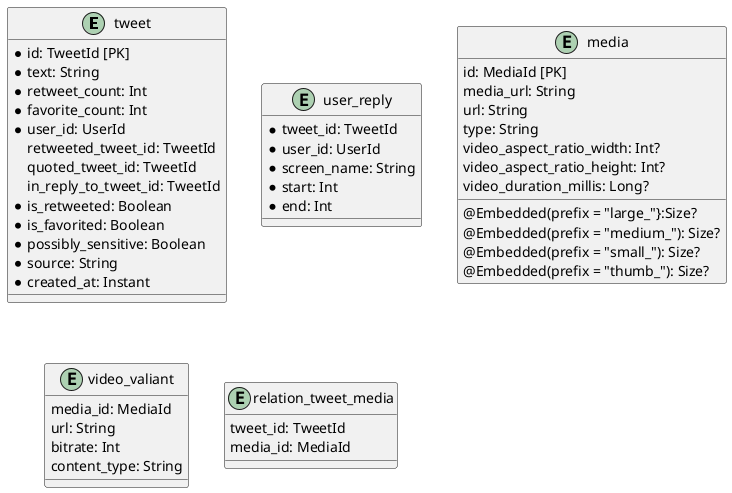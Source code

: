 @startuml
entity tweet {
  * id: TweetId [PK]
  * text: String
  * retweet_count: Int
  * favorite_count: Int
  * user_id: UserId
  retweeted_tweet_id: TweetId
  quoted_tweet_id: TweetId
  in_reply_to_tweet_id: TweetId
  * is_retweeted: Boolean
  * is_favorited: Boolean
  * possibly_sensitive: Boolean
  * source: String
  * created_at: Instant
}

entity user_reply {
  * tweet_id: TweetId
  * user_id: UserId
  * screen_name: String
  * start: Int
  * end: Int
}

entity media {
  id: MediaId [PK]
  media_url: String
  url: String
  type: String
  ' fixme @Embedded
    @Embedded(prefix = "large_"}:Size?
    @Embedded(prefix = "medium_"): Size?
    @Embedded(prefix = "small_"): Size?
    @Embedded(prefix = "thumb_"): Size?
  video_aspect_ratio_width: Int?
  video_aspect_ratio_height: Int?
  video_duration_millis: Long?
}

' add MediaItem.Size columns

entity video_valiant {
  media_id: MediaId
  url: String
  bitrate: Int
  content_type: String
}

entity relation_tweet_media {
  tweet_id: TweetId
  media_id: MediaId
}

@enduml
